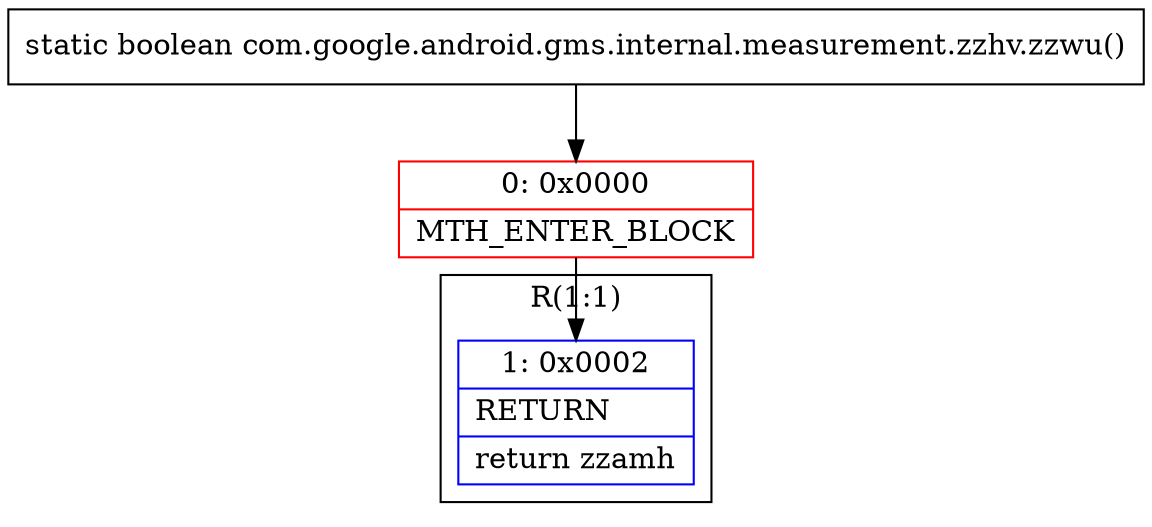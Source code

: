 digraph "CFG forcom.google.android.gms.internal.measurement.zzhv.zzwu()Z" {
subgraph cluster_Region_862502873 {
label = "R(1:1)";
node [shape=record,color=blue];
Node_1 [shape=record,label="{1\:\ 0x0002|RETURN\l|return zzamh\l}"];
}
Node_0 [shape=record,color=red,label="{0\:\ 0x0000|MTH_ENTER_BLOCK\l}"];
MethodNode[shape=record,label="{static boolean com.google.android.gms.internal.measurement.zzhv.zzwu() }"];
MethodNode -> Node_0;
Node_0 -> Node_1;
}

